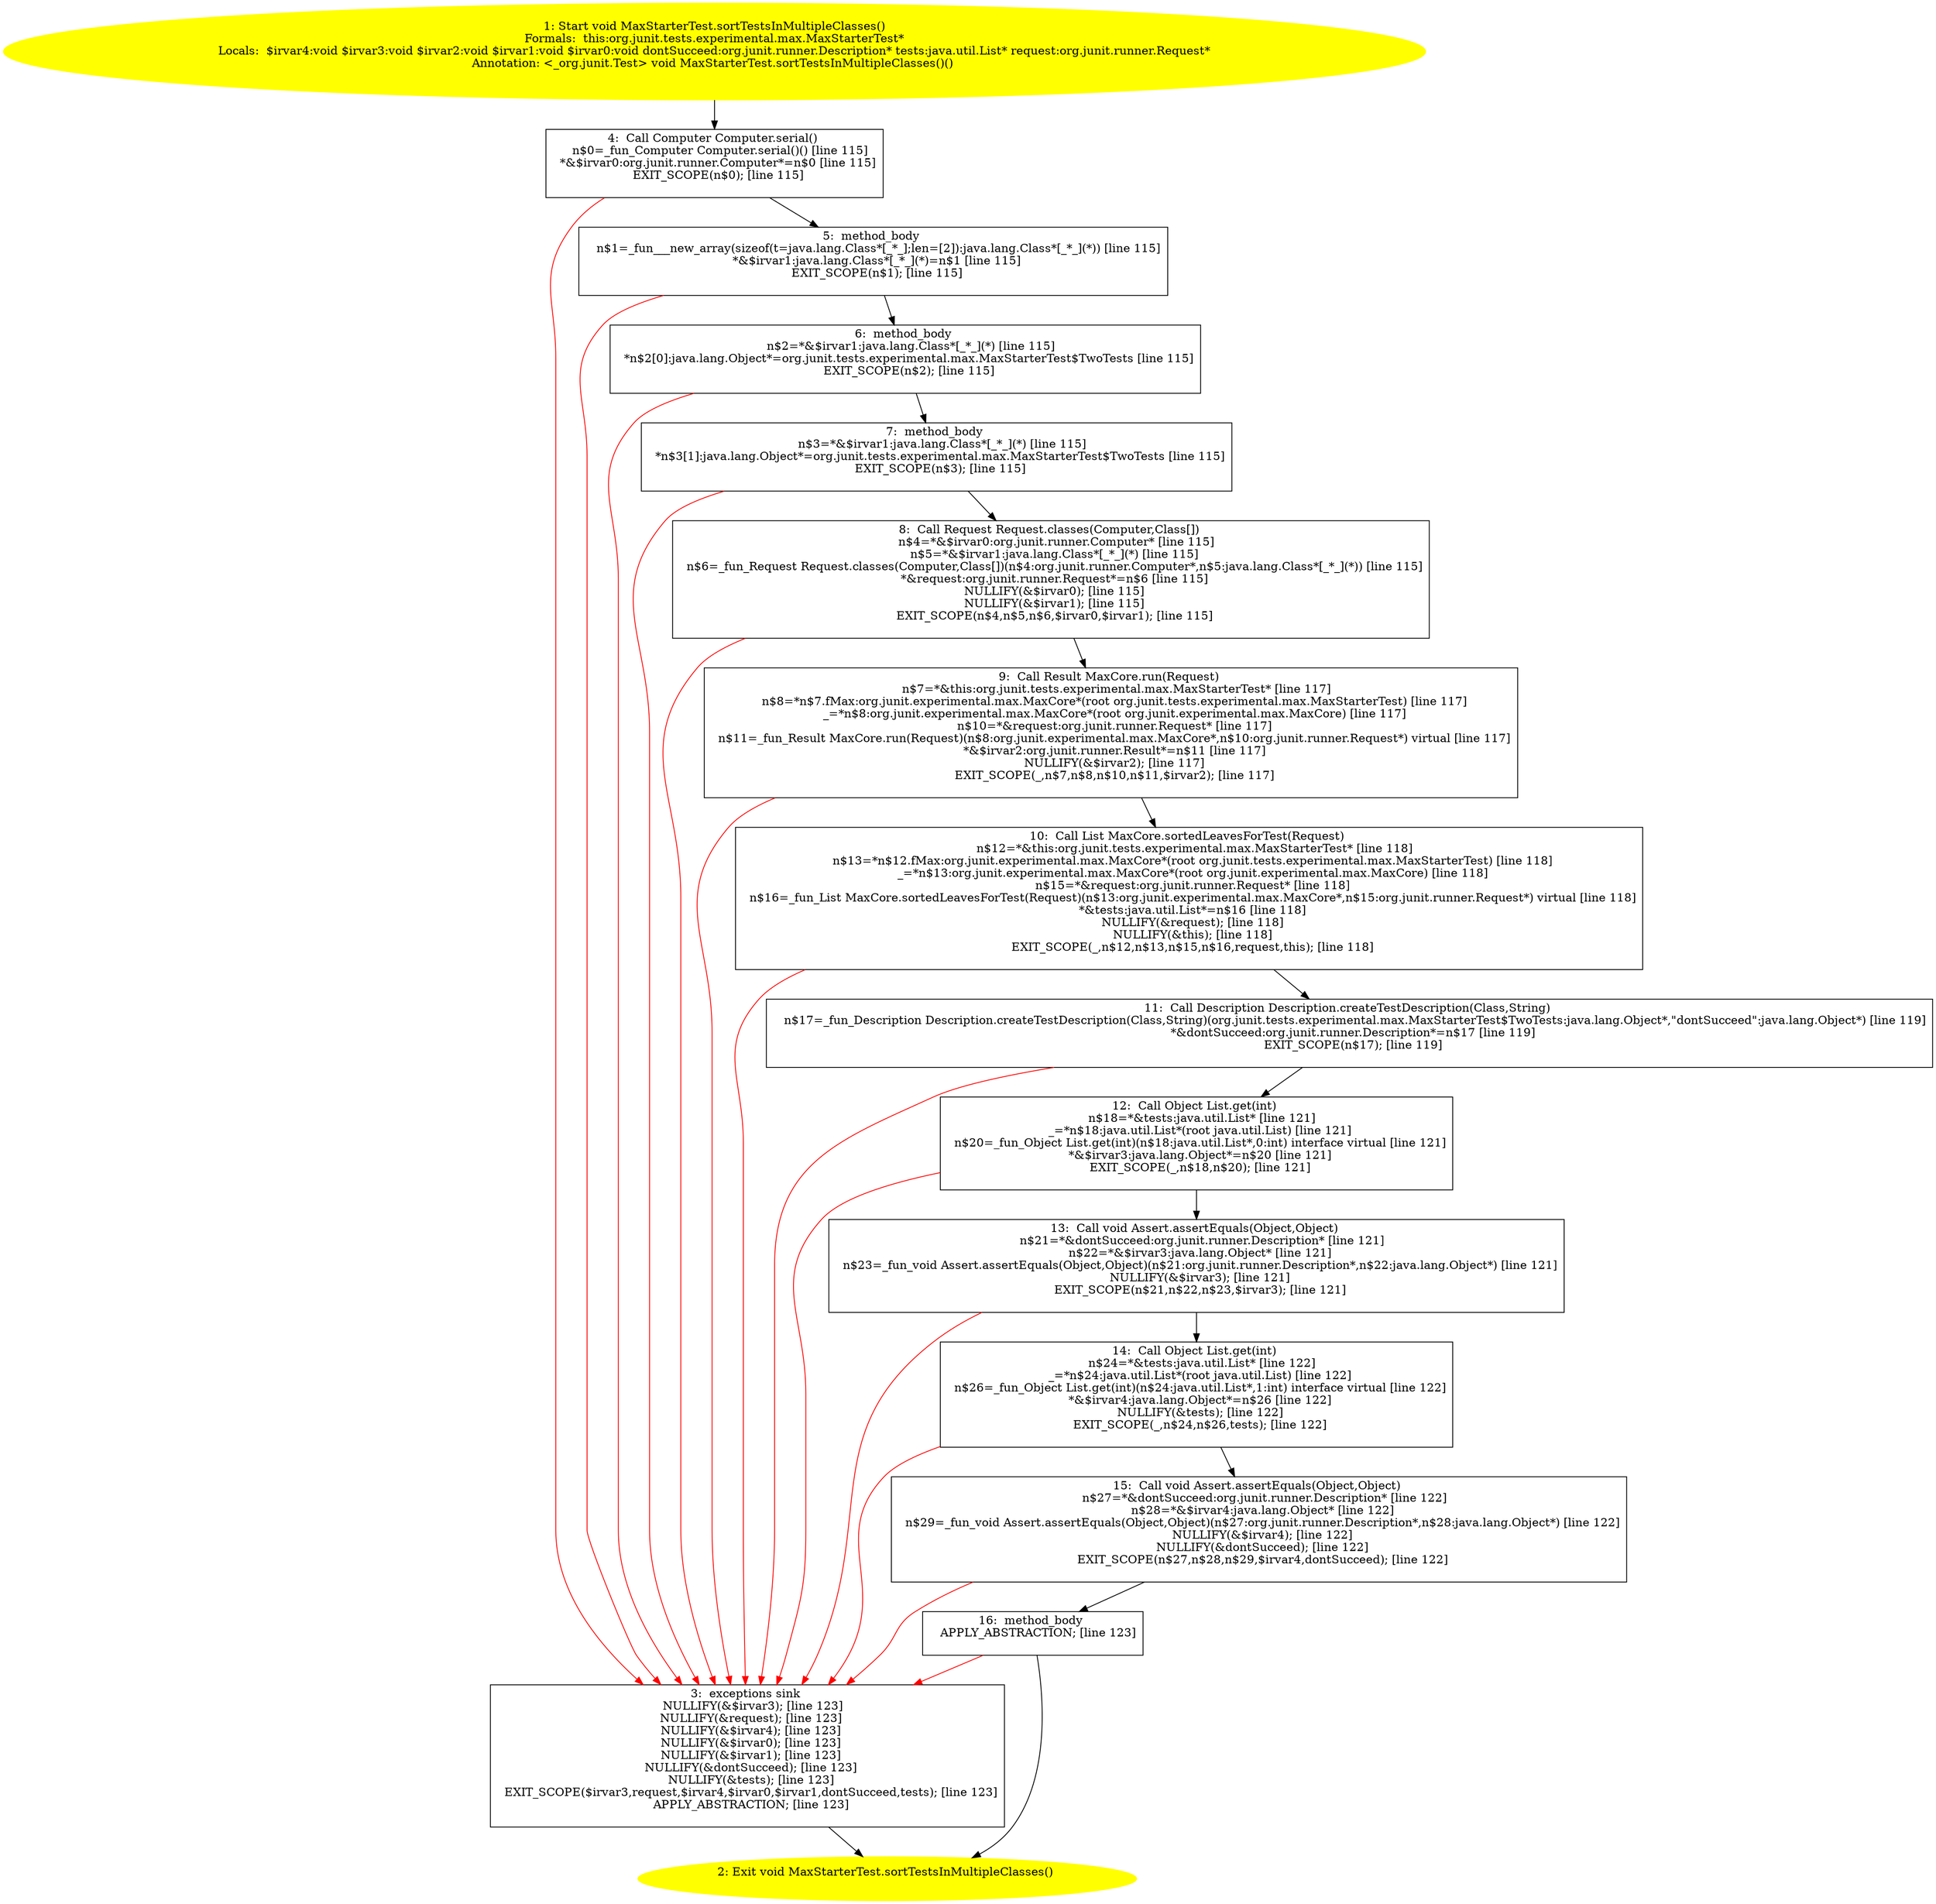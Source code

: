 /* @generated */
digraph cfg {
"org.junit.tests.experimental.max.MaxStarterTest.sortTestsInMultipleClasses():void.b7fcbda6a1698d9b689ab89372d78ef4_1" [label="1: Start void MaxStarterTest.sortTestsInMultipleClasses()\nFormals:  this:org.junit.tests.experimental.max.MaxStarterTest*\nLocals:  $irvar4:void $irvar3:void $irvar2:void $irvar1:void $irvar0:void dontSucceed:org.junit.runner.Description* tests:java.util.List* request:org.junit.runner.Request*\nAnnotation: <_org.junit.Test> void MaxStarterTest.sortTestsInMultipleClasses()() \n  " color=yellow style=filled]
	

	 "org.junit.tests.experimental.max.MaxStarterTest.sortTestsInMultipleClasses():void.b7fcbda6a1698d9b689ab89372d78ef4_1" -> "org.junit.tests.experimental.max.MaxStarterTest.sortTestsInMultipleClasses():void.b7fcbda6a1698d9b689ab89372d78ef4_4" ;
"org.junit.tests.experimental.max.MaxStarterTest.sortTestsInMultipleClasses():void.b7fcbda6a1698d9b689ab89372d78ef4_2" [label="2: Exit void MaxStarterTest.sortTestsInMultipleClasses() \n  " color=yellow style=filled]
	

"org.junit.tests.experimental.max.MaxStarterTest.sortTestsInMultipleClasses():void.b7fcbda6a1698d9b689ab89372d78ef4_3" [label="3:  exceptions sink \n   NULLIFY(&$irvar3); [line 123]\n  NULLIFY(&request); [line 123]\n  NULLIFY(&$irvar4); [line 123]\n  NULLIFY(&$irvar0); [line 123]\n  NULLIFY(&$irvar1); [line 123]\n  NULLIFY(&dontSucceed); [line 123]\n  NULLIFY(&tests); [line 123]\n  EXIT_SCOPE($irvar3,request,$irvar4,$irvar0,$irvar1,dontSucceed,tests); [line 123]\n  APPLY_ABSTRACTION; [line 123]\n " shape="box"]
	

	 "org.junit.tests.experimental.max.MaxStarterTest.sortTestsInMultipleClasses():void.b7fcbda6a1698d9b689ab89372d78ef4_3" -> "org.junit.tests.experimental.max.MaxStarterTest.sortTestsInMultipleClasses():void.b7fcbda6a1698d9b689ab89372d78ef4_2" ;
"org.junit.tests.experimental.max.MaxStarterTest.sortTestsInMultipleClasses():void.b7fcbda6a1698d9b689ab89372d78ef4_4" [label="4:  Call Computer Computer.serial() \n   n$0=_fun_Computer Computer.serial()() [line 115]\n  *&$irvar0:org.junit.runner.Computer*=n$0 [line 115]\n  EXIT_SCOPE(n$0); [line 115]\n " shape="box"]
	

	 "org.junit.tests.experimental.max.MaxStarterTest.sortTestsInMultipleClasses():void.b7fcbda6a1698d9b689ab89372d78ef4_4" -> "org.junit.tests.experimental.max.MaxStarterTest.sortTestsInMultipleClasses():void.b7fcbda6a1698d9b689ab89372d78ef4_5" ;
	 "org.junit.tests.experimental.max.MaxStarterTest.sortTestsInMultipleClasses():void.b7fcbda6a1698d9b689ab89372d78ef4_4" -> "org.junit.tests.experimental.max.MaxStarterTest.sortTestsInMultipleClasses():void.b7fcbda6a1698d9b689ab89372d78ef4_3" [color="red" ];
"org.junit.tests.experimental.max.MaxStarterTest.sortTestsInMultipleClasses():void.b7fcbda6a1698d9b689ab89372d78ef4_5" [label="5:  method_body \n   n$1=_fun___new_array(sizeof(t=java.lang.Class*[_*_];len=[2]):java.lang.Class*[_*_](*)) [line 115]\n  *&$irvar1:java.lang.Class*[_*_](*)=n$1 [line 115]\n  EXIT_SCOPE(n$1); [line 115]\n " shape="box"]
	

	 "org.junit.tests.experimental.max.MaxStarterTest.sortTestsInMultipleClasses():void.b7fcbda6a1698d9b689ab89372d78ef4_5" -> "org.junit.tests.experimental.max.MaxStarterTest.sortTestsInMultipleClasses():void.b7fcbda6a1698d9b689ab89372d78ef4_6" ;
	 "org.junit.tests.experimental.max.MaxStarterTest.sortTestsInMultipleClasses():void.b7fcbda6a1698d9b689ab89372d78ef4_5" -> "org.junit.tests.experimental.max.MaxStarterTest.sortTestsInMultipleClasses():void.b7fcbda6a1698d9b689ab89372d78ef4_3" [color="red" ];
"org.junit.tests.experimental.max.MaxStarterTest.sortTestsInMultipleClasses():void.b7fcbda6a1698d9b689ab89372d78ef4_6" [label="6:  method_body \n   n$2=*&$irvar1:java.lang.Class*[_*_](*) [line 115]\n  *n$2[0]:java.lang.Object*=org.junit.tests.experimental.max.MaxStarterTest$TwoTests [line 115]\n  EXIT_SCOPE(n$2); [line 115]\n " shape="box"]
	

	 "org.junit.tests.experimental.max.MaxStarterTest.sortTestsInMultipleClasses():void.b7fcbda6a1698d9b689ab89372d78ef4_6" -> "org.junit.tests.experimental.max.MaxStarterTest.sortTestsInMultipleClasses():void.b7fcbda6a1698d9b689ab89372d78ef4_7" ;
	 "org.junit.tests.experimental.max.MaxStarterTest.sortTestsInMultipleClasses():void.b7fcbda6a1698d9b689ab89372d78ef4_6" -> "org.junit.tests.experimental.max.MaxStarterTest.sortTestsInMultipleClasses():void.b7fcbda6a1698d9b689ab89372d78ef4_3" [color="red" ];
"org.junit.tests.experimental.max.MaxStarterTest.sortTestsInMultipleClasses():void.b7fcbda6a1698d9b689ab89372d78ef4_7" [label="7:  method_body \n   n$3=*&$irvar1:java.lang.Class*[_*_](*) [line 115]\n  *n$3[1]:java.lang.Object*=org.junit.tests.experimental.max.MaxStarterTest$TwoTests [line 115]\n  EXIT_SCOPE(n$3); [line 115]\n " shape="box"]
	

	 "org.junit.tests.experimental.max.MaxStarterTest.sortTestsInMultipleClasses():void.b7fcbda6a1698d9b689ab89372d78ef4_7" -> "org.junit.tests.experimental.max.MaxStarterTest.sortTestsInMultipleClasses():void.b7fcbda6a1698d9b689ab89372d78ef4_8" ;
	 "org.junit.tests.experimental.max.MaxStarterTest.sortTestsInMultipleClasses():void.b7fcbda6a1698d9b689ab89372d78ef4_7" -> "org.junit.tests.experimental.max.MaxStarterTest.sortTestsInMultipleClasses():void.b7fcbda6a1698d9b689ab89372d78ef4_3" [color="red" ];
"org.junit.tests.experimental.max.MaxStarterTest.sortTestsInMultipleClasses():void.b7fcbda6a1698d9b689ab89372d78ef4_8" [label="8:  Call Request Request.classes(Computer,Class[]) \n   n$4=*&$irvar0:org.junit.runner.Computer* [line 115]\n  n$5=*&$irvar1:java.lang.Class*[_*_](*) [line 115]\n  n$6=_fun_Request Request.classes(Computer,Class[])(n$4:org.junit.runner.Computer*,n$5:java.lang.Class*[_*_](*)) [line 115]\n  *&request:org.junit.runner.Request*=n$6 [line 115]\n  NULLIFY(&$irvar0); [line 115]\n  NULLIFY(&$irvar1); [line 115]\n  EXIT_SCOPE(n$4,n$5,n$6,$irvar0,$irvar1); [line 115]\n " shape="box"]
	

	 "org.junit.tests.experimental.max.MaxStarterTest.sortTestsInMultipleClasses():void.b7fcbda6a1698d9b689ab89372d78ef4_8" -> "org.junit.tests.experimental.max.MaxStarterTest.sortTestsInMultipleClasses():void.b7fcbda6a1698d9b689ab89372d78ef4_9" ;
	 "org.junit.tests.experimental.max.MaxStarterTest.sortTestsInMultipleClasses():void.b7fcbda6a1698d9b689ab89372d78ef4_8" -> "org.junit.tests.experimental.max.MaxStarterTest.sortTestsInMultipleClasses():void.b7fcbda6a1698d9b689ab89372d78ef4_3" [color="red" ];
"org.junit.tests.experimental.max.MaxStarterTest.sortTestsInMultipleClasses():void.b7fcbda6a1698d9b689ab89372d78ef4_9" [label="9:  Call Result MaxCore.run(Request) \n   n$7=*&this:org.junit.tests.experimental.max.MaxStarterTest* [line 117]\n  n$8=*n$7.fMax:org.junit.experimental.max.MaxCore*(root org.junit.tests.experimental.max.MaxStarterTest) [line 117]\n  _=*n$8:org.junit.experimental.max.MaxCore*(root org.junit.experimental.max.MaxCore) [line 117]\n  n$10=*&request:org.junit.runner.Request* [line 117]\n  n$11=_fun_Result MaxCore.run(Request)(n$8:org.junit.experimental.max.MaxCore*,n$10:org.junit.runner.Request*) virtual [line 117]\n  *&$irvar2:org.junit.runner.Result*=n$11 [line 117]\n  NULLIFY(&$irvar2); [line 117]\n  EXIT_SCOPE(_,n$7,n$8,n$10,n$11,$irvar2); [line 117]\n " shape="box"]
	

	 "org.junit.tests.experimental.max.MaxStarterTest.sortTestsInMultipleClasses():void.b7fcbda6a1698d9b689ab89372d78ef4_9" -> "org.junit.tests.experimental.max.MaxStarterTest.sortTestsInMultipleClasses():void.b7fcbda6a1698d9b689ab89372d78ef4_10" ;
	 "org.junit.tests.experimental.max.MaxStarterTest.sortTestsInMultipleClasses():void.b7fcbda6a1698d9b689ab89372d78ef4_9" -> "org.junit.tests.experimental.max.MaxStarterTest.sortTestsInMultipleClasses():void.b7fcbda6a1698d9b689ab89372d78ef4_3" [color="red" ];
"org.junit.tests.experimental.max.MaxStarterTest.sortTestsInMultipleClasses():void.b7fcbda6a1698d9b689ab89372d78ef4_10" [label="10:  Call List MaxCore.sortedLeavesForTest(Request) \n   n$12=*&this:org.junit.tests.experimental.max.MaxStarterTest* [line 118]\n  n$13=*n$12.fMax:org.junit.experimental.max.MaxCore*(root org.junit.tests.experimental.max.MaxStarterTest) [line 118]\n  _=*n$13:org.junit.experimental.max.MaxCore*(root org.junit.experimental.max.MaxCore) [line 118]\n  n$15=*&request:org.junit.runner.Request* [line 118]\n  n$16=_fun_List MaxCore.sortedLeavesForTest(Request)(n$13:org.junit.experimental.max.MaxCore*,n$15:org.junit.runner.Request*) virtual [line 118]\n  *&tests:java.util.List*=n$16 [line 118]\n  NULLIFY(&request); [line 118]\n  NULLIFY(&this); [line 118]\n  EXIT_SCOPE(_,n$12,n$13,n$15,n$16,request,this); [line 118]\n " shape="box"]
	

	 "org.junit.tests.experimental.max.MaxStarterTest.sortTestsInMultipleClasses():void.b7fcbda6a1698d9b689ab89372d78ef4_10" -> "org.junit.tests.experimental.max.MaxStarterTest.sortTestsInMultipleClasses():void.b7fcbda6a1698d9b689ab89372d78ef4_11" ;
	 "org.junit.tests.experimental.max.MaxStarterTest.sortTestsInMultipleClasses():void.b7fcbda6a1698d9b689ab89372d78ef4_10" -> "org.junit.tests.experimental.max.MaxStarterTest.sortTestsInMultipleClasses():void.b7fcbda6a1698d9b689ab89372d78ef4_3" [color="red" ];
"org.junit.tests.experimental.max.MaxStarterTest.sortTestsInMultipleClasses():void.b7fcbda6a1698d9b689ab89372d78ef4_11" [label="11:  Call Description Description.createTestDescription(Class,String) \n   n$17=_fun_Description Description.createTestDescription(Class,String)(org.junit.tests.experimental.max.MaxStarterTest$TwoTests:java.lang.Object*,\"dontSucceed\":java.lang.Object*) [line 119]\n  *&dontSucceed:org.junit.runner.Description*=n$17 [line 119]\n  EXIT_SCOPE(n$17); [line 119]\n " shape="box"]
	

	 "org.junit.tests.experimental.max.MaxStarterTest.sortTestsInMultipleClasses():void.b7fcbda6a1698d9b689ab89372d78ef4_11" -> "org.junit.tests.experimental.max.MaxStarterTest.sortTestsInMultipleClasses():void.b7fcbda6a1698d9b689ab89372d78ef4_12" ;
	 "org.junit.tests.experimental.max.MaxStarterTest.sortTestsInMultipleClasses():void.b7fcbda6a1698d9b689ab89372d78ef4_11" -> "org.junit.tests.experimental.max.MaxStarterTest.sortTestsInMultipleClasses():void.b7fcbda6a1698d9b689ab89372d78ef4_3" [color="red" ];
"org.junit.tests.experimental.max.MaxStarterTest.sortTestsInMultipleClasses():void.b7fcbda6a1698d9b689ab89372d78ef4_12" [label="12:  Call Object List.get(int) \n   n$18=*&tests:java.util.List* [line 121]\n  _=*n$18:java.util.List*(root java.util.List) [line 121]\n  n$20=_fun_Object List.get(int)(n$18:java.util.List*,0:int) interface virtual [line 121]\n  *&$irvar3:java.lang.Object*=n$20 [line 121]\n  EXIT_SCOPE(_,n$18,n$20); [line 121]\n " shape="box"]
	

	 "org.junit.tests.experimental.max.MaxStarterTest.sortTestsInMultipleClasses():void.b7fcbda6a1698d9b689ab89372d78ef4_12" -> "org.junit.tests.experimental.max.MaxStarterTest.sortTestsInMultipleClasses():void.b7fcbda6a1698d9b689ab89372d78ef4_13" ;
	 "org.junit.tests.experimental.max.MaxStarterTest.sortTestsInMultipleClasses():void.b7fcbda6a1698d9b689ab89372d78ef4_12" -> "org.junit.tests.experimental.max.MaxStarterTest.sortTestsInMultipleClasses():void.b7fcbda6a1698d9b689ab89372d78ef4_3" [color="red" ];
"org.junit.tests.experimental.max.MaxStarterTest.sortTestsInMultipleClasses():void.b7fcbda6a1698d9b689ab89372d78ef4_13" [label="13:  Call void Assert.assertEquals(Object,Object) \n   n$21=*&dontSucceed:org.junit.runner.Description* [line 121]\n  n$22=*&$irvar3:java.lang.Object* [line 121]\n  n$23=_fun_void Assert.assertEquals(Object,Object)(n$21:org.junit.runner.Description*,n$22:java.lang.Object*) [line 121]\n  NULLIFY(&$irvar3); [line 121]\n  EXIT_SCOPE(n$21,n$22,n$23,$irvar3); [line 121]\n " shape="box"]
	

	 "org.junit.tests.experimental.max.MaxStarterTest.sortTestsInMultipleClasses():void.b7fcbda6a1698d9b689ab89372d78ef4_13" -> "org.junit.tests.experimental.max.MaxStarterTest.sortTestsInMultipleClasses():void.b7fcbda6a1698d9b689ab89372d78ef4_14" ;
	 "org.junit.tests.experimental.max.MaxStarterTest.sortTestsInMultipleClasses():void.b7fcbda6a1698d9b689ab89372d78ef4_13" -> "org.junit.tests.experimental.max.MaxStarterTest.sortTestsInMultipleClasses():void.b7fcbda6a1698d9b689ab89372d78ef4_3" [color="red" ];
"org.junit.tests.experimental.max.MaxStarterTest.sortTestsInMultipleClasses():void.b7fcbda6a1698d9b689ab89372d78ef4_14" [label="14:  Call Object List.get(int) \n   n$24=*&tests:java.util.List* [line 122]\n  _=*n$24:java.util.List*(root java.util.List) [line 122]\n  n$26=_fun_Object List.get(int)(n$24:java.util.List*,1:int) interface virtual [line 122]\n  *&$irvar4:java.lang.Object*=n$26 [line 122]\n  NULLIFY(&tests); [line 122]\n  EXIT_SCOPE(_,n$24,n$26,tests); [line 122]\n " shape="box"]
	

	 "org.junit.tests.experimental.max.MaxStarterTest.sortTestsInMultipleClasses():void.b7fcbda6a1698d9b689ab89372d78ef4_14" -> "org.junit.tests.experimental.max.MaxStarterTest.sortTestsInMultipleClasses():void.b7fcbda6a1698d9b689ab89372d78ef4_15" ;
	 "org.junit.tests.experimental.max.MaxStarterTest.sortTestsInMultipleClasses():void.b7fcbda6a1698d9b689ab89372d78ef4_14" -> "org.junit.tests.experimental.max.MaxStarterTest.sortTestsInMultipleClasses():void.b7fcbda6a1698d9b689ab89372d78ef4_3" [color="red" ];
"org.junit.tests.experimental.max.MaxStarterTest.sortTestsInMultipleClasses():void.b7fcbda6a1698d9b689ab89372d78ef4_15" [label="15:  Call void Assert.assertEquals(Object,Object) \n   n$27=*&dontSucceed:org.junit.runner.Description* [line 122]\n  n$28=*&$irvar4:java.lang.Object* [line 122]\n  n$29=_fun_void Assert.assertEquals(Object,Object)(n$27:org.junit.runner.Description*,n$28:java.lang.Object*) [line 122]\n  NULLIFY(&$irvar4); [line 122]\n  NULLIFY(&dontSucceed); [line 122]\n  EXIT_SCOPE(n$27,n$28,n$29,$irvar4,dontSucceed); [line 122]\n " shape="box"]
	

	 "org.junit.tests.experimental.max.MaxStarterTest.sortTestsInMultipleClasses():void.b7fcbda6a1698d9b689ab89372d78ef4_15" -> "org.junit.tests.experimental.max.MaxStarterTest.sortTestsInMultipleClasses():void.b7fcbda6a1698d9b689ab89372d78ef4_16" ;
	 "org.junit.tests.experimental.max.MaxStarterTest.sortTestsInMultipleClasses():void.b7fcbda6a1698d9b689ab89372d78ef4_15" -> "org.junit.tests.experimental.max.MaxStarterTest.sortTestsInMultipleClasses():void.b7fcbda6a1698d9b689ab89372d78ef4_3" [color="red" ];
"org.junit.tests.experimental.max.MaxStarterTest.sortTestsInMultipleClasses():void.b7fcbda6a1698d9b689ab89372d78ef4_16" [label="16:  method_body \n   APPLY_ABSTRACTION; [line 123]\n " shape="box"]
	

	 "org.junit.tests.experimental.max.MaxStarterTest.sortTestsInMultipleClasses():void.b7fcbda6a1698d9b689ab89372d78ef4_16" -> "org.junit.tests.experimental.max.MaxStarterTest.sortTestsInMultipleClasses():void.b7fcbda6a1698d9b689ab89372d78ef4_2" ;
	 "org.junit.tests.experimental.max.MaxStarterTest.sortTestsInMultipleClasses():void.b7fcbda6a1698d9b689ab89372d78ef4_16" -> "org.junit.tests.experimental.max.MaxStarterTest.sortTestsInMultipleClasses():void.b7fcbda6a1698d9b689ab89372d78ef4_3" [color="red" ];
}
